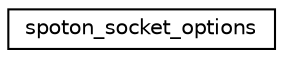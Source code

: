 digraph "Graphical Class Hierarchy"
{
  edge [fontname="Helvetica",fontsize="10",labelfontname="Helvetica",labelfontsize="10"];
  node [fontname="Helvetica",fontsize="10",shape=record];
  rankdir="LR";
  Node0 [label="spoton_socket_options",height=0.2,width=0.4,color="black", fillcolor="white", style="filled",URL="$classspoton__socket__options.html"];
}

